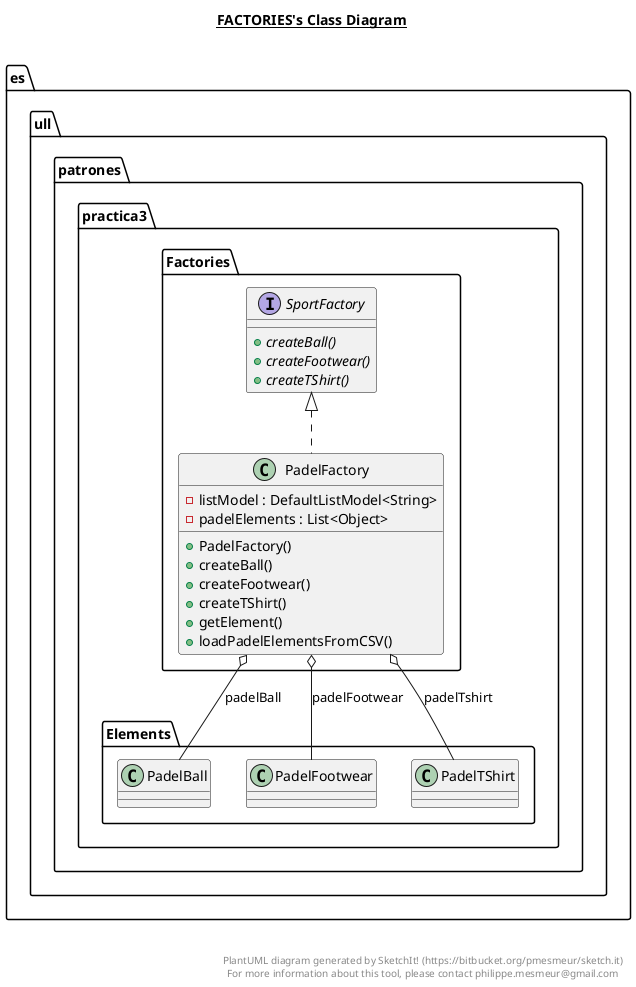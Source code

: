 @startuml

title __FACTORIES's Class Diagram__\n

  namespace es.ull.patrones.practica3.Factories {
    class es.ull.patrones.practica3.Factories.PadelFactory {
        - listModel : DefaultListModel<String>
        - padelElements : List<Object>
        + PadelFactory()
        + createBall()
        + createFootwear()
        + createTShirt()
        + getElement()
        + loadPadelElementsFromCSV()
    }
  }
  

  namespace es.ull.patrones.practica3.Factories {
    interface es.ull.patrones.practica3.Factories.SportFactory {
        {abstract} + createBall()
        {abstract} + createFootwear()
        {abstract} + createTShirt()
    }
  }
  

  es.ull.patrones.practica3.Factories.PadelFactory .up.|> es.ull.patrones.practica3.Factories.SportFactory
  es.ull.patrones.practica3.Factories.PadelFactory o-- es.ull.patrones.practica3.Elements.PadelBall : padelBall
  es.ull.patrones.practica3.Factories.PadelFactory o-- es.ull.patrones.practica3.Elements.PadelFootwear : padelFootwear
  es.ull.patrones.practica3.Factories.PadelFactory o-- es.ull.patrones.practica3.Elements.PadelTShirt : padelTshirt


right footer


PlantUML diagram generated by SketchIt! (https://bitbucket.org/pmesmeur/sketch.it)
For more information about this tool, please contact philippe.mesmeur@gmail.com
endfooter

@enduml
